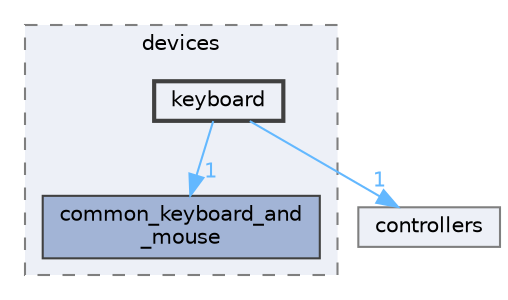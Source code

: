 digraph "src/devices/keyboard"
{
 // LATEX_PDF_SIZE
  bgcolor="transparent";
  edge [fontname=Helvetica,fontsize=10,labelfontname=Helvetica,labelfontsize=10];
  node [fontname=Helvetica,fontsize=10,shape=box,height=0.2,width=0.4];
  compound=true
  subgraph clusterdir_6fac9273c1f4413d2ee63ba6cd0b0eb2 {
    graph [ bgcolor="#edf0f7", pencolor="grey50", label="devices", fontname=Helvetica,fontsize=10 style="filled,dashed", URL="dir_6fac9273c1f4413d2ee63ba6cd0b0eb2.html",tooltip=""]
  dir_df924ccce4670631ac8b4dda80c6bbfe [label="common_keyboard_and\l_mouse", fillcolor="#a2b4d6", color="grey25", style="filled", URL="dir_df924ccce4670631ac8b4dda80c6bbfe.html",tooltip=""];
  dir_930f147699849ece73eb7a828b94fb14 [label="keyboard", fillcolor="#edf0f7", color="grey25", style="filled,bold", URL="dir_930f147699849ece73eb7a828b94fb14.html",tooltip=""];
  }
  dir_bbd6674d859f4cefaacb708974cac240 [label="controllers", fillcolor="#edf0f7", color="grey50", style="filled", URL="dir_bbd6674d859f4cefaacb708974cac240.html",tooltip=""];
  dir_930f147699849ece73eb7a828b94fb14->dir_bbd6674d859f4cefaacb708974cac240 [headlabel="1", labeldistance=1.5 headhref="dir_000005_000001.html" href="dir_000005_000001.html" color="steelblue1" fontcolor="steelblue1"];
  dir_930f147699849ece73eb7a828b94fb14->dir_df924ccce4670631ac8b4dda80c6bbfe [headlabel="1", labeldistance=1.5 headhref="dir_000005_000000.html" href="dir_000005_000000.html" color="steelblue1" fontcolor="steelblue1"];
}
